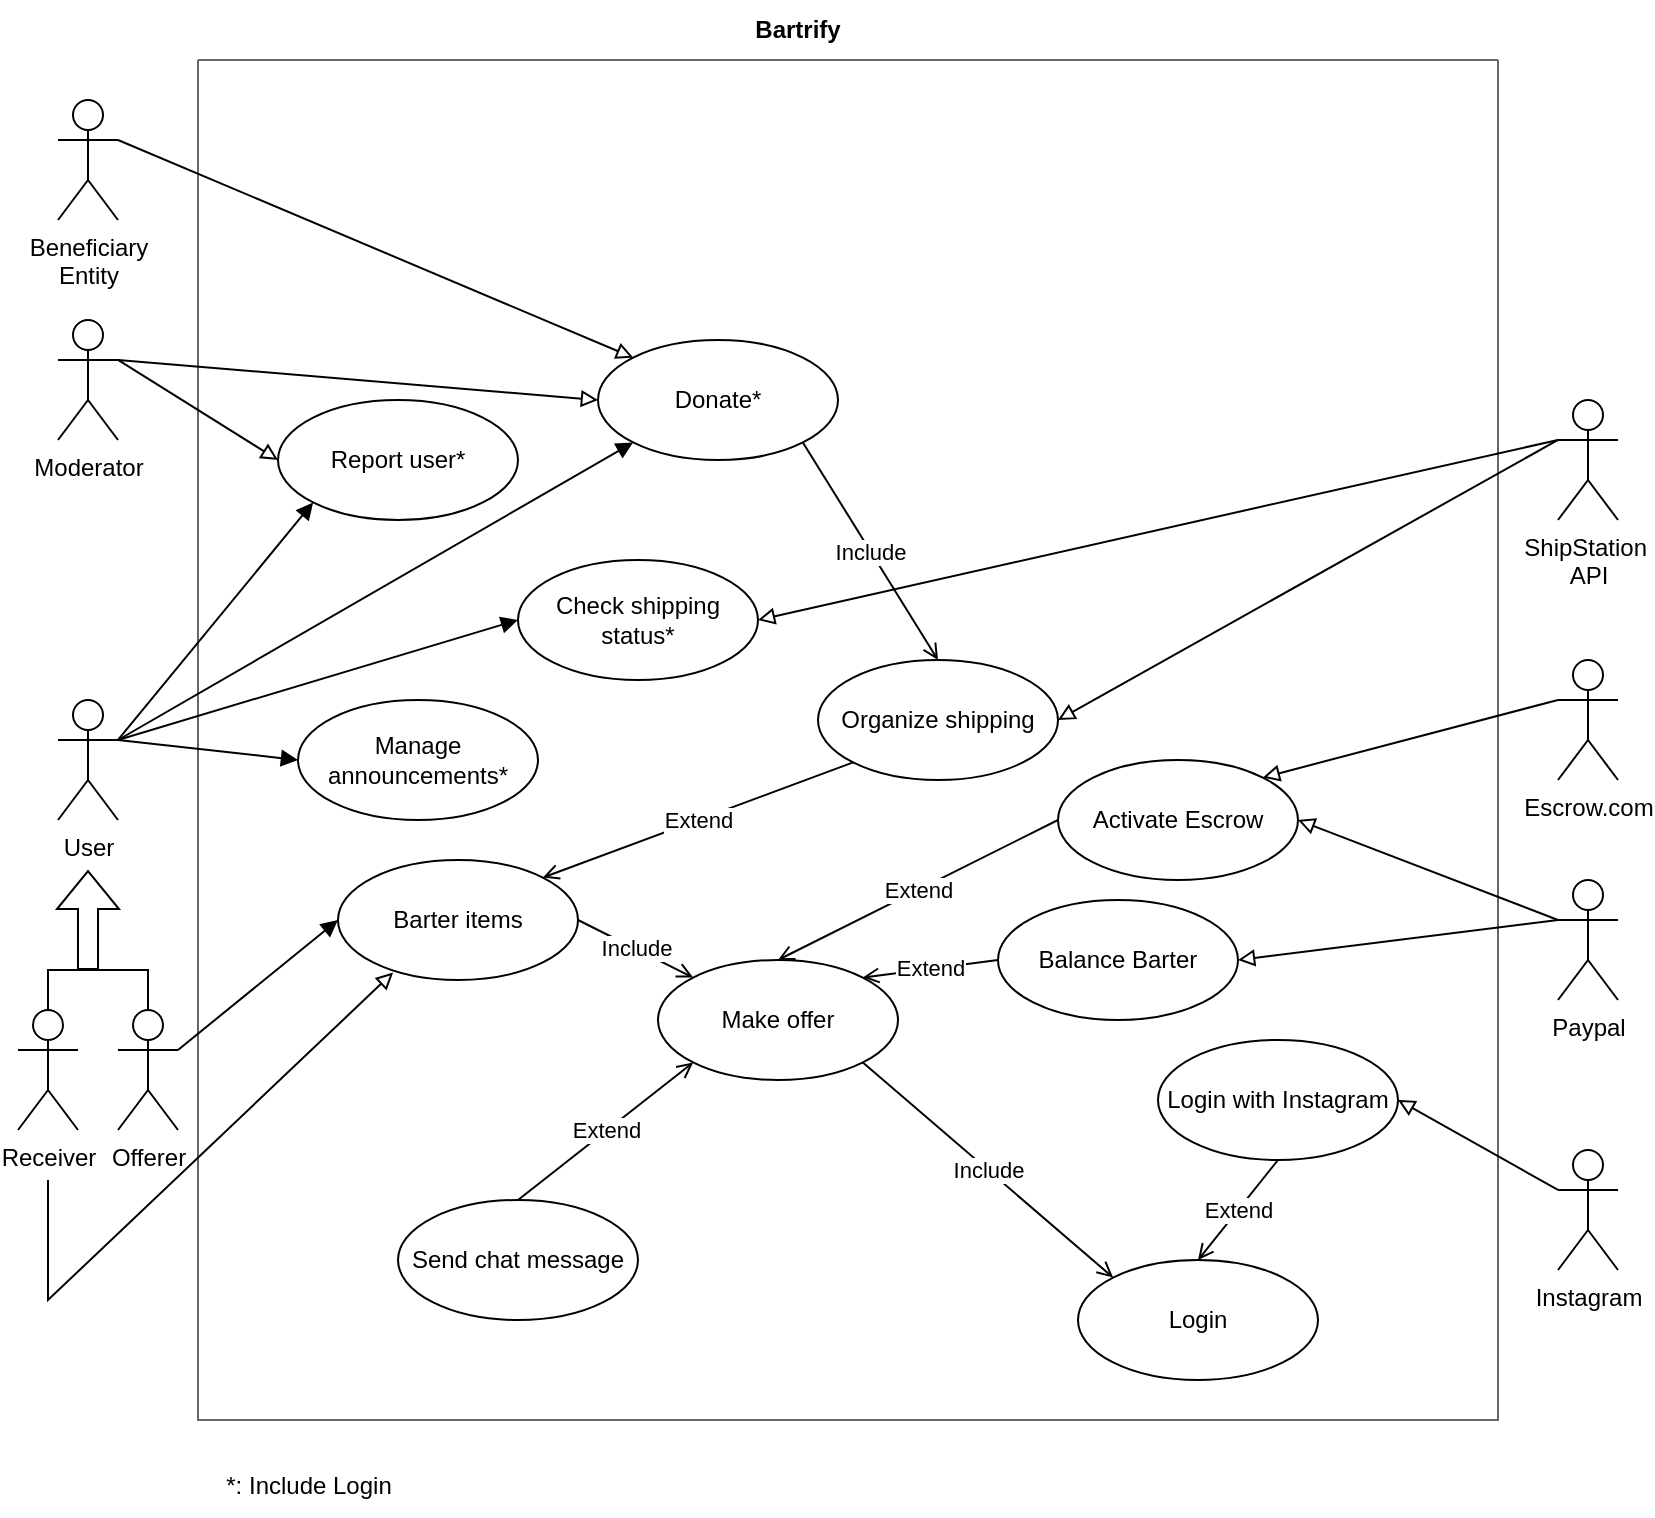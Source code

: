 <mxfile>
    <diagram id="-dSKSIrgSh9ck7ew1VYO" name="Pagina-1">
        <mxGraphModel dx="1326" dy="702" grid="1" gridSize="10" guides="1" tooltips="1" connect="1" arrows="1" fold="1" page="1" pageScale="1" pageWidth="827" pageHeight="1169" background="#FFFFFF" math="0" shadow="0">
            <root>
                <mxCell id="0"/>
                <mxCell id="1" parent="0"/>
                <mxCell id="2" value="" style="swimlane;startSize=0;fillColor=default;fontColor=#333333;strokeColor=#666666;gradientColor=none;" parent="1" vertex="1">
                    <mxGeometry x="100" y="70" width="650" height="680" as="geometry"/>
                </mxCell>
                <mxCell id="3" value="Barter items" style="ellipse;whiteSpace=wrap;html=1;fillColor=default;" parent="2" vertex="1">
                    <mxGeometry x="70" y="400" width="120" height="60" as="geometry"/>
                </mxCell>
                <mxCell id="4" value="Make offer" style="ellipse;whiteSpace=wrap;html=1;fillColor=default;" parent="2" vertex="1">
                    <mxGeometry x="230" y="450" width="120" height="60" as="geometry"/>
                </mxCell>
                <mxCell id="5" value="&lt;div&gt;Include&lt;/div&gt;" style="endArrow=none;endSize=16;endFill=0;html=1;rounded=0;curved=0;strokeColor=default;startArrow=open;startFill=0;entryX=1;entryY=0.5;entryDx=0;entryDy=0;exitX=0;exitY=0;exitDx=0;exitDy=0;" parent="2" source="4" target="3" edge="1">
                    <mxGeometry width="160" relative="1" as="geometry">
                        <mxPoint x="220" y="560" as="sourcePoint"/>
                        <mxPoint x="380" y="560" as="targetPoint"/>
                    </mxGeometry>
                </mxCell>
                <mxCell id="6" value="Organize shipping" style="ellipse;whiteSpace=wrap;html=1;fillColor=default;" parent="2" vertex="1">
                    <mxGeometry x="310" y="300" width="120" height="60" as="geometry"/>
                </mxCell>
                <mxCell id="7" value="Extend" style="endArrow=none;endSize=16;endFill=0;html=1;rounded=0;curved=0;strokeColor=default;startArrow=open;startFill=0;entryX=0;entryY=1;entryDx=0;entryDy=0;exitX=1;exitY=0;exitDx=0;exitDy=0;" parent="2" source="3" target="6" edge="1">
                    <mxGeometry width="160" relative="1" as="geometry">
                        <mxPoint x="210" y="360" as="sourcePoint"/>
                        <mxPoint x="232" y="295" as="targetPoint"/>
                    </mxGeometry>
                </mxCell>
                <mxCell id="8" value="Send chat message" style="ellipse;whiteSpace=wrap;html=1;fillColor=default;" parent="2" vertex="1">
                    <mxGeometry x="100" y="570" width="120" height="60" as="geometry"/>
                </mxCell>
                <mxCell id="9" value="Extend" style="endArrow=none;endSize=16;endFill=0;html=1;rounded=0;curved=0;strokeColor=default;startArrow=open;startFill=0;entryX=0.5;entryY=0;entryDx=0;entryDy=0;exitX=0;exitY=1;exitDx=0;exitDy=0;" parent="2" source="4" target="8" edge="1">
                    <mxGeometry width="160" relative="1" as="geometry">
                        <mxPoint x="320" y="630" as="sourcePoint"/>
                        <mxPoint x="280" y="480" as="targetPoint"/>
                    </mxGeometry>
                </mxCell>
                <mxCell id="10" value="Login" style="ellipse;whiteSpace=wrap;html=1;fillColor=default;" parent="2" vertex="1">
                    <mxGeometry x="440" y="600" width="120" height="60" as="geometry"/>
                </mxCell>
                <mxCell id="11" value="&lt;div&gt;Include&lt;/div&gt;" style="endArrow=none;endSize=16;endFill=0;html=1;rounded=0;curved=0;strokeColor=default;startArrow=open;startFill=0;entryX=1;entryY=1;entryDx=0;entryDy=0;exitX=0;exitY=0;exitDx=0;exitDy=0;" parent="2" source="10" target="4" edge="1">
                    <mxGeometry width="160" relative="1" as="geometry">
                        <mxPoint x="520" y="530" as="sourcePoint"/>
                        <mxPoint x="362.426" y="638.787" as="targetPoint"/>
                    </mxGeometry>
                </mxCell>
                <mxCell id="12" value="Login with Instagram" style="ellipse;whiteSpace=wrap;html=1;fillColor=default;" parent="2" vertex="1">
                    <mxGeometry x="480" y="490" width="120" height="60" as="geometry"/>
                </mxCell>
                <mxCell id="13" value="Extend" style="endArrow=none;endSize=16;endFill=0;html=1;rounded=0;curved=0;strokeColor=default;startArrow=open;startFill=0;entryX=0.5;entryY=1;entryDx=0;entryDy=0;exitX=0.5;exitY=0;exitDx=0;exitDy=0;" parent="2" source="10" target="12" edge="1">
                    <mxGeometry width="160" relative="1" as="geometry">
                        <mxPoint x="520" y="560" as="sourcePoint"/>
                        <mxPoint x="564" y="510" as="targetPoint"/>
                    </mxGeometry>
                </mxCell>
                <mxCell id="14" value="Balance Barter" style="ellipse;whiteSpace=wrap;html=1;fillColor=default;" parent="2" vertex="1">
                    <mxGeometry x="400" y="420" width="120" height="60" as="geometry"/>
                </mxCell>
                <mxCell id="15" value="Extend" style="endArrow=none;endSize=16;endFill=0;html=1;rounded=0;curved=0;strokeColor=default;startArrow=open;startFill=0;entryX=0;entryY=0.5;entryDx=0;entryDy=0;exitX=1;exitY=0;exitDx=0;exitDy=0;" parent="2" source="4" target="14" edge="1">
                    <mxGeometry width="160" relative="1" as="geometry">
                        <mxPoint x="540" y="400" as="sourcePoint"/>
                        <mxPoint x="572" y="355" as="targetPoint"/>
                    </mxGeometry>
                </mxCell>
                <mxCell id="16" value="Manage announcements*" style="ellipse;whiteSpace=wrap;html=1;fillColor=default;" parent="2" vertex="1">
                    <mxGeometry x="50" y="320" width="120" height="60" as="geometry"/>
                </mxCell>
                <mxCell id="17" value="Check shipping status*" style="ellipse;whiteSpace=wrap;html=1;fillColor=default;" parent="2" vertex="1">
                    <mxGeometry x="160" y="250" width="120" height="60" as="geometry"/>
                </mxCell>
                <mxCell id="18" value="Activate Escrow" style="ellipse;whiteSpace=wrap;html=1;fillColor=default;" parent="2" vertex="1">
                    <mxGeometry x="430" y="350" width="120" height="60" as="geometry"/>
                </mxCell>
                <mxCell id="19" value="Extend" style="endArrow=none;endSize=16;endFill=0;html=1;rounded=0;curved=0;strokeColor=default;startArrow=open;startFill=0;entryX=0;entryY=0.5;entryDx=0;entryDy=0;exitX=0.5;exitY=0;exitDx=0;exitDy=0;" parent="2" source="4" target="18" edge="1">
                    <mxGeometry width="160" relative="1" as="geometry">
                        <mxPoint x="370" y="400" as="sourcePoint"/>
                        <mxPoint x="456" y="412" as="targetPoint"/>
                    </mxGeometry>
                </mxCell>
                <mxCell id="20" value="Report user*" style="ellipse;whiteSpace=wrap;html=1;fillColor=default;" parent="2" vertex="1">
                    <mxGeometry x="40" y="170" width="120" height="60" as="geometry"/>
                </mxCell>
                <mxCell id="21" value="Donate*" style="ellipse;whiteSpace=wrap;html=1;fillColor=default;" parent="2" vertex="1">
                    <mxGeometry x="200" y="140" width="120" height="60" as="geometry"/>
                </mxCell>
                <mxCell id="22" value="&lt;div&gt;Include&lt;/div&gt;" style="endArrow=none;endSize=16;endFill=0;html=1;rounded=0;curved=0;strokeColor=default;startArrow=open;startFill=0;entryX=1;entryY=1;entryDx=0;entryDy=0;exitX=0.5;exitY=0;exitDx=0;exitDy=0;" parent="2" source="6" target="21" edge="1">
                    <mxGeometry width="160" relative="1" as="geometry">
                        <mxPoint x="456" y="230" as="sourcePoint"/>
                        <mxPoint x="330" y="122" as="targetPoint"/>
                    </mxGeometry>
                </mxCell>
                <mxCell id="23" value="Offerer" style="shape=umlActor;verticalLabelPosition=bottom;verticalAlign=top;html=1;outlineConnect=0;fillColor=default;" parent="1" vertex="1">
                    <mxGeometry x="60" y="545" width="30" height="60" as="geometry"/>
                </mxCell>
                <mxCell id="24" value="Receiver" style="shape=umlActor;verticalLabelPosition=bottom;verticalAlign=top;html=1;outlineConnect=0;fillColor=default;" parent="1" vertex="1">
                    <mxGeometry x="10" y="545" width="30" height="60" as="geometry"/>
                </mxCell>
                <mxCell id="25" value="User" style="shape=umlActor;verticalLabelPosition=bottom;verticalAlign=top;html=1;outlineConnect=0;fillColor=default;" parent="1" vertex="1">
                    <mxGeometry x="30" y="390" width="30" height="60" as="geometry"/>
                </mxCell>
                <mxCell id="26" value="&lt;div&gt;ShipStation&amp;nbsp;&lt;/div&gt;&lt;div&gt;API&lt;/div&gt;" style="shape=umlActor;verticalLabelPosition=bottom;verticalAlign=top;html=1;outlineConnect=0;fillColor=default;" parent="1" vertex="1">
                    <mxGeometry x="780" y="240" width="30" height="60" as="geometry"/>
                </mxCell>
                <mxCell id="27" value="&lt;b&gt;Bartrify&lt;/b&gt;" style="text;html=1;strokeColor=none;fillColor=none;align=center;verticalAlign=middle;whiteSpace=wrap;rounded=0;" parent="1" vertex="1">
                    <mxGeometry x="370" y="40" width="60" height="30" as="geometry"/>
                </mxCell>
                <mxCell id="28" value="" style="shape=flexArrow;endArrow=classic;html=1;rounded=0;" parent="1" edge="1">
                    <mxGeometry width="50" height="50" relative="1" as="geometry">
                        <mxPoint x="45" y="525" as="sourcePoint"/>
                        <mxPoint x="45" y="475" as="targetPoint"/>
                    </mxGeometry>
                </mxCell>
                <mxCell id="29" value="" style="endArrow=none;html=1;rounded=0;edgeStyle=orthogonalEdgeStyle;exitX=0.5;exitY=0;exitDx=0;exitDy=0;exitPerimeter=0;entryX=0.5;entryY=0;entryDx=0;entryDy=0;entryPerimeter=0;" parent="1" source="24" target="23" edge="1">
                    <mxGeometry width="50" height="50" relative="1" as="geometry">
                        <mxPoint x="20" y="525" as="sourcePoint"/>
                        <mxPoint x="70" y="535" as="targetPoint"/>
                        <Array as="points">
                            <mxPoint x="25" y="525"/>
                            <mxPoint x="75" y="525"/>
                        </Array>
                    </mxGeometry>
                </mxCell>
                <mxCell id="30" value="" style="endArrow=block;html=1;rounded=0;exitX=1;exitY=0.333;exitDx=0;exitDy=0;exitPerimeter=0;entryX=0;entryY=0.5;entryDx=0;entryDy=0;endFill=1;" parent="1" source="23" target="3" edge="1">
                    <mxGeometry width="50" height="50" relative="1" as="geometry">
                        <mxPoint x="400" y="425" as="sourcePoint"/>
                        <mxPoint x="180" y="505" as="targetPoint"/>
                    </mxGeometry>
                </mxCell>
                <mxCell id="31" style="rounded=0;orthogonalLoop=1;jettySize=auto;html=1;entryX=1;entryY=0.5;entryDx=0;entryDy=0;endArrow=block;endFill=0;exitX=0;exitY=0.333;exitDx=0;exitDy=0;exitPerimeter=0;" parent="1" source="26" target="6" edge="1">
                    <mxGeometry relative="1" as="geometry">
                        <mxPoint x="620" y="110" as="sourcePoint"/>
                        <mxPoint x="542" y="71" as="targetPoint"/>
                    </mxGeometry>
                </mxCell>
                <mxCell id="32" value="Instagram" style="shape=umlActor;verticalLabelPosition=bottom;verticalAlign=top;html=1;outlineConnect=0;fillColor=default;" parent="1" vertex="1">
                    <mxGeometry x="780" y="615" width="30" height="60" as="geometry"/>
                </mxCell>
                <mxCell id="33" style="rounded=0;orthogonalLoop=1;jettySize=auto;html=1;entryX=1;entryY=0.5;entryDx=0;entryDy=0;endArrow=block;endFill=0;exitX=0;exitY=0.333;exitDx=0;exitDy=0;exitPerimeter=0;" parent="1" source="32" target="12" edge="1">
                    <mxGeometry relative="1" as="geometry">
                        <mxPoint x="760" y="490" as="sourcePoint"/>
                        <mxPoint x="923" y="391" as="targetPoint"/>
                    </mxGeometry>
                </mxCell>
                <mxCell id="34" value="Paypal" style="shape=umlActor;verticalLabelPosition=bottom;verticalAlign=top;html=1;outlineConnect=0;fillColor=default;" parent="1" vertex="1">
                    <mxGeometry x="780" y="480" width="30" height="60" as="geometry"/>
                </mxCell>
                <mxCell id="35" style="rounded=0;orthogonalLoop=1;jettySize=auto;html=1;entryX=1;entryY=0.5;entryDx=0;entryDy=0;endArrow=block;endFill=0;exitX=0;exitY=0.333;exitDx=0;exitDy=0;exitPerimeter=0;" parent="1" source="34" target="14" edge="1">
                    <mxGeometry relative="1" as="geometry">
                        <mxPoint x="740" y="270" as="sourcePoint"/>
                        <mxPoint x="460" y="300" as="targetPoint"/>
                    </mxGeometry>
                </mxCell>
                <mxCell id="36" value="" style="endArrow=block;html=1;rounded=0;exitX=1;exitY=0.333;exitDx=0;exitDy=0;exitPerimeter=0;entryX=0;entryY=0.5;entryDx=0;entryDy=0;endFill=1;" parent="1" source="25" target="16" edge="1">
                    <mxGeometry width="50" height="50" relative="1" as="geometry">
                        <mxPoint x="115" y="420" as="sourcePoint"/>
                        <mxPoint x="125" y="680" as="targetPoint"/>
                    </mxGeometry>
                </mxCell>
                <mxCell id="37" value="" style="endArrow=block;html=1;rounded=0;exitX=1;exitY=0.333;exitDx=0;exitDy=0;exitPerimeter=0;entryX=0;entryY=0.5;entryDx=0;entryDy=0;endFill=1;" parent="1" source="25" target="17" edge="1">
                    <mxGeometry width="50" height="50" relative="1" as="geometry">
                        <mxPoint x="70" y="90" as="sourcePoint"/>
                        <mxPoint x="210" y="60" as="targetPoint"/>
                    </mxGeometry>
                </mxCell>
                <mxCell id="38" style="rounded=0;orthogonalLoop=1;jettySize=auto;html=1;entryX=1;entryY=0.5;entryDx=0;entryDy=0;endArrow=block;endFill=0;exitX=0;exitY=0.333;exitDx=0;exitDy=0;exitPerimeter=0;" parent="1" source="26" target="17" edge="1">
                    <mxGeometry relative="1" as="geometry">
                        <mxPoint x="630" y="100" as="sourcePoint"/>
                        <mxPoint x="380" y="130" as="targetPoint"/>
                    </mxGeometry>
                </mxCell>
                <mxCell id="39" style="rounded=0;orthogonalLoop=1;jettySize=auto;html=1;entryX=1;entryY=0.5;entryDx=0;entryDy=0;endArrow=block;endFill=0;exitX=0;exitY=0.333;exitDx=0;exitDy=0;exitPerimeter=0;" parent="1" source="34" target="18" edge="1">
                    <mxGeometry relative="1" as="geometry">
                        <mxPoint x="780" y="250" as="sourcePoint"/>
                        <mxPoint x="550" y="250" as="targetPoint"/>
                    </mxGeometry>
                </mxCell>
                <mxCell id="40" value="" style="endArrow=block;html=1;rounded=0;entryX=0;entryY=1;entryDx=0;entryDy=0;endFill=0;" parent="1" edge="1">
                    <mxGeometry width="50" height="50" relative="1" as="geometry">
                        <mxPoint x="25" y="630" as="sourcePoint"/>
                        <mxPoint x="197.574" y="526.213" as="targetPoint"/>
                        <Array as="points">
                            <mxPoint x="25" y="690"/>
                        </Array>
                    </mxGeometry>
                </mxCell>
                <mxCell id="41" value="Escrow.com" style="shape=umlActor;verticalLabelPosition=bottom;verticalAlign=top;html=1;outlineConnect=0;fillColor=default;" parent="1" vertex="1">
                    <mxGeometry x="780" y="370" width="30" height="60" as="geometry"/>
                </mxCell>
                <mxCell id="42" style="rounded=0;orthogonalLoop=1;jettySize=auto;html=1;entryX=1;entryY=0;entryDx=0;entryDy=0;endArrow=block;endFill=0;exitX=0;exitY=0.333;exitDx=0;exitDy=0;exitPerimeter=0;" parent="1" source="41" target="18" edge="1">
                    <mxGeometry relative="1" as="geometry">
                        <mxPoint x="700" y="410" as="sourcePoint"/>
                        <mxPoint x="570" y="370" as="targetPoint"/>
                    </mxGeometry>
                </mxCell>
                <mxCell id="43" value="" style="endArrow=block;html=1;rounded=0;exitX=1;exitY=0.333;exitDx=0;exitDy=0;exitPerimeter=0;entryX=0;entryY=1;entryDx=0;entryDy=0;endFill=1;" parent="1" source="25" target="20" edge="1">
                    <mxGeometry width="50" height="50" relative="1" as="geometry">
                        <mxPoint x="180" y="310" as="sourcePoint"/>
                        <mxPoint x="405" y="250" as="targetPoint"/>
                    </mxGeometry>
                </mxCell>
                <mxCell id="44" value="Moderator" style="shape=umlActor;verticalLabelPosition=bottom;verticalAlign=top;html=1;outlineConnect=0;fillColor=default;" parent="1" vertex="1">
                    <mxGeometry x="30" y="200" width="30" height="60" as="geometry"/>
                </mxCell>
                <mxCell id="45" value="" style="endArrow=block;html=1;rounded=0;exitX=1;exitY=0.333;exitDx=0;exitDy=0;exitPerimeter=0;entryX=0;entryY=0.5;entryDx=0;entryDy=0;endFill=0;" parent="1" source="44" target="20" edge="1">
                    <mxGeometry width="50" height="50" relative="1" as="geometry">
                        <mxPoint x="160" y="220" as="sourcePoint"/>
                        <mxPoint x="363" y="91" as="targetPoint"/>
                    </mxGeometry>
                </mxCell>
                <mxCell id="46" value="" style="endArrow=block;html=1;rounded=0;entryX=0;entryY=1;entryDx=0;entryDy=0;endFill=1;" parent="1" target="21" edge="1">
                    <mxGeometry width="50" height="50" relative="1" as="geometry">
                        <mxPoint x="60" y="410" as="sourcePoint"/>
                        <mxPoint x="545" y="70" as="targetPoint"/>
                    </mxGeometry>
                </mxCell>
                <mxCell id="47" value="&lt;div&gt;Beneficiary&lt;/div&gt;&lt;div&gt;Entity&lt;br&gt;&lt;/div&gt;" style="shape=umlActor;verticalLabelPosition=bottom;verticalAlign=top;html=1;outlineConnect=0;fillColor=default;" parent="1" vertex="1">
                    <mxGeometry x="30" y="90" width="30" height="60" as="geometry"/>
                </mxCell>
                <mxCell id="48" value="" style="endArrow=block;html=1;rounded=0;exitX=1;exitY=0.333;exitDx=0;exitDy=0;exitPerimeter=0;entryX=0;entryY=0;entryDx=0;entryDy=0;endFill=0;" parent="1" source="47" target="21" edge="1">
                    <mxGeometry width="50" height="50" relative="1" as="geometry">
                        <mxPoint x="160" y="190" as="sourcePoint"/>
                        <mxPoint x="245" y="190" as="targetPoint"/>
                    </mxGeometry>
                </mxCell>
                <mxCell id="49" value="" style="endArrow=block;html=1;rounded=0;exitX=1;exitY=0.333;exitDx=0;exitDy=0;exitPerimeter=0;entryX=0;entryY=0.5;entryDx=0;entryDy=0;endFill=0;" parent="1" source="44" target="21" edge="1">
                    <mxGeometry width="50" height="50" relative="1" as="geometry">
                        <mxPoint x="150" y="190" as="sourcePoint"/>
                        <mxPoint x="398" y="299" as="targetPoint"/>
                    </mxGeometry>
                </mxCell>
                <mxCell id="50" value="*: Include Login" style="text;html=1;align=center;verticalAlign=middle;resizable=0;points=[];autosize=1;strokeColor=none;fillColor=none;" parent="1" vertex="1">
                    <mxGeometry x="100" y="768" width="110" height="30" as="geometry"/>
                </mxCell>
            </root>
        </mxGraphModel>
    </diagram>
</mxfile>